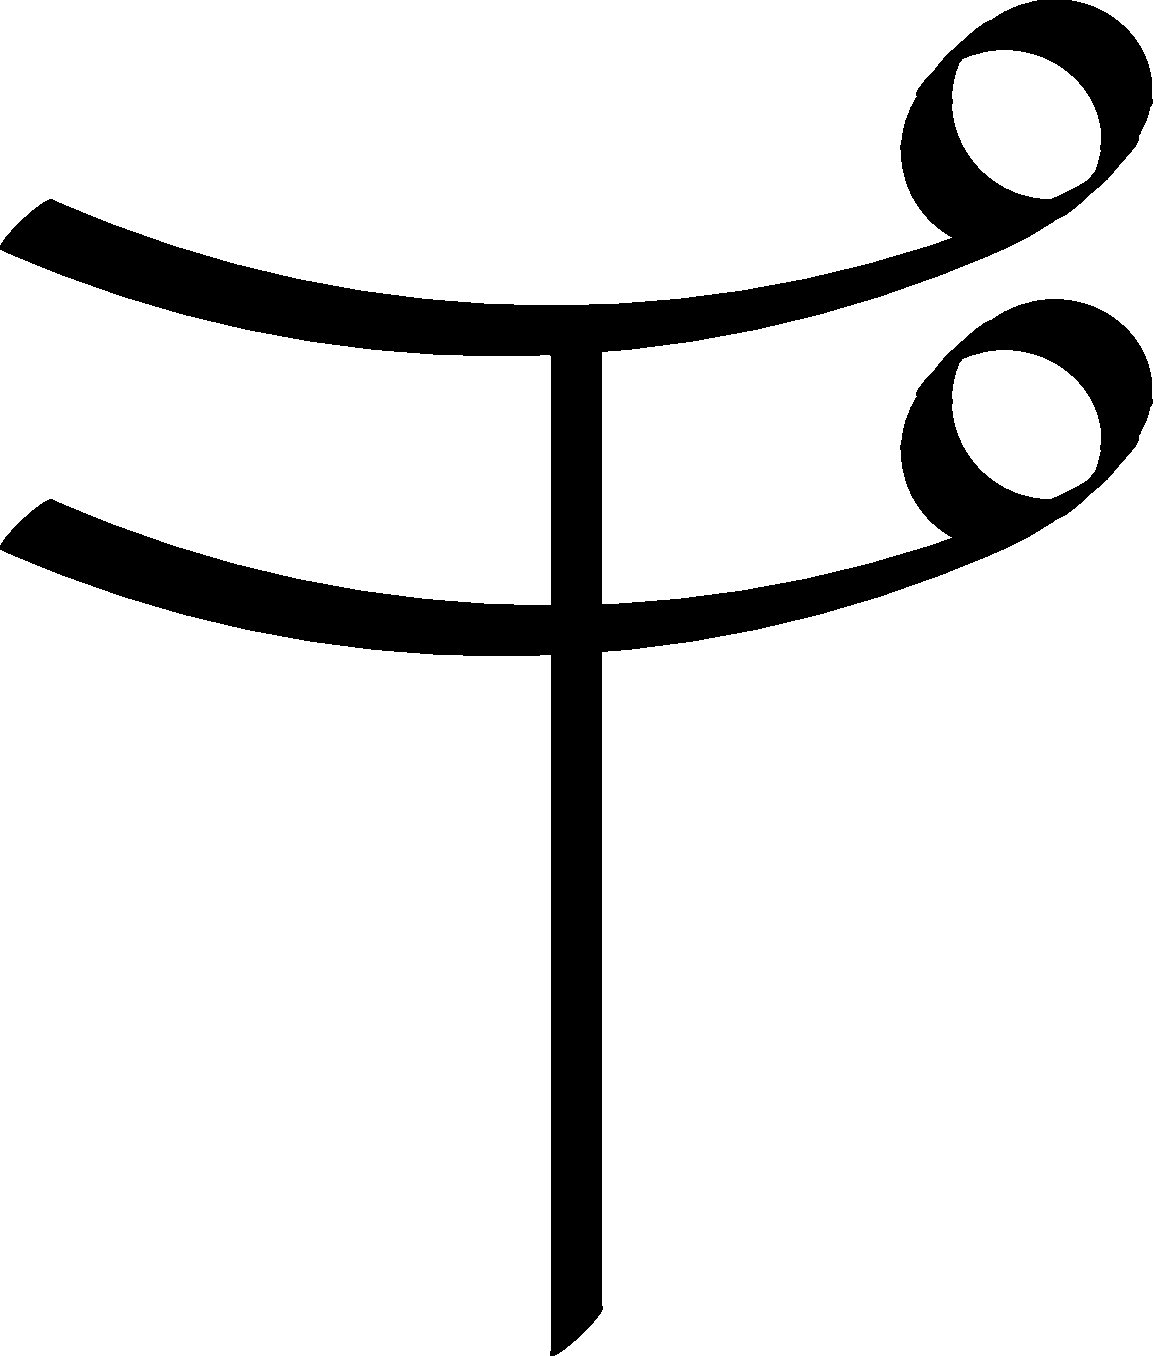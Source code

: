 unitsize(5);
pen slanty = makepen(scale(5)*slant(1.0)*xscale(0.333)*circle((0,0),2.5));
path small_curl = (0,0)..(100,0)..(110,10)..(100,20)..(90,10)..(100,0);
pair xsect = point(small_curl, 0.5);
draw(shift(0,-5)*small_curl, slanty);
draw(shift(0,25)*small_curl, slanty);
draw((55,xsect.y+25)..(55,xsect.y-75), slanty);
